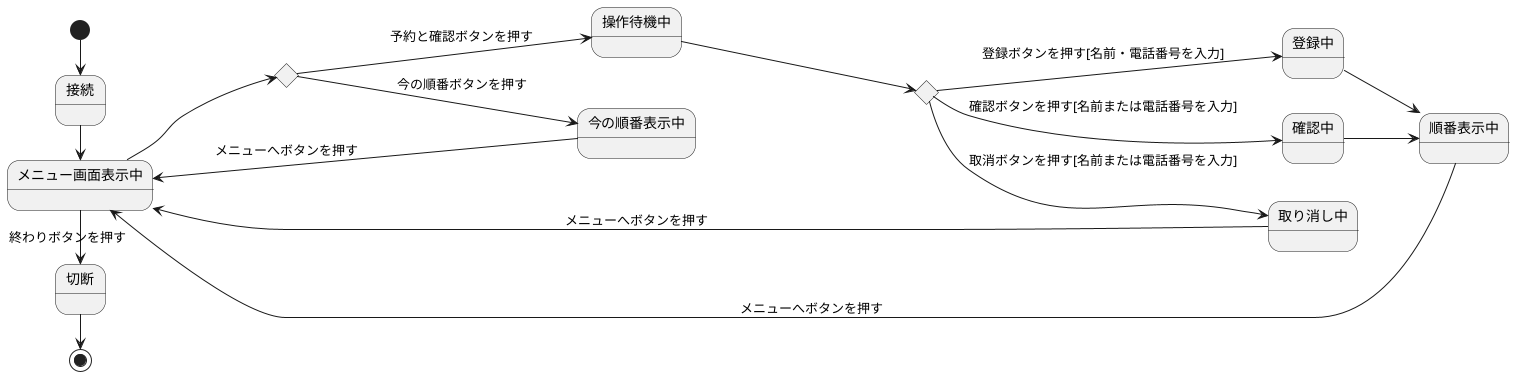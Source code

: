 @startuml 診察予約システム
    left to right direction
    
    [*] -right-> 接続
    
    state c <<choice>>

    接続 -right-> メニュー画面表示中
    メニュー画面表示中 --> c
    c --> 操作待機中 : 予約と確認ボタンを押す
    c --> 今の順番表示中 : 今の順番ボタンを押す

    state c2 <<choice>>

    操作待機中 --> c2
    c2 --> 登録中 : 登録ボタンを押す[名前・電話番号を入力]
    c2 --> 確認中 : 確認ボタンを押す[名前または電話番号を入力]
    c2 --> 取り消し中 : 取消ボタンを押す[名前または電話番号を入力]

    登録中 --> 順番表示中
    確認中 --> 順番表示中
    取り消し中 --> メニュー画面表示中 : メニューへボタンを押す
    順番表示中 --> メニュー画面表示中 : メニューへボタンを押す
    今の順番表示中 --> メニュー画面表示中 : メニューへボタンを押す
    メニュー画面表示中 -right-> 切断 : 終わりボタンを押す
    切断 -right-> [*]

@enduml